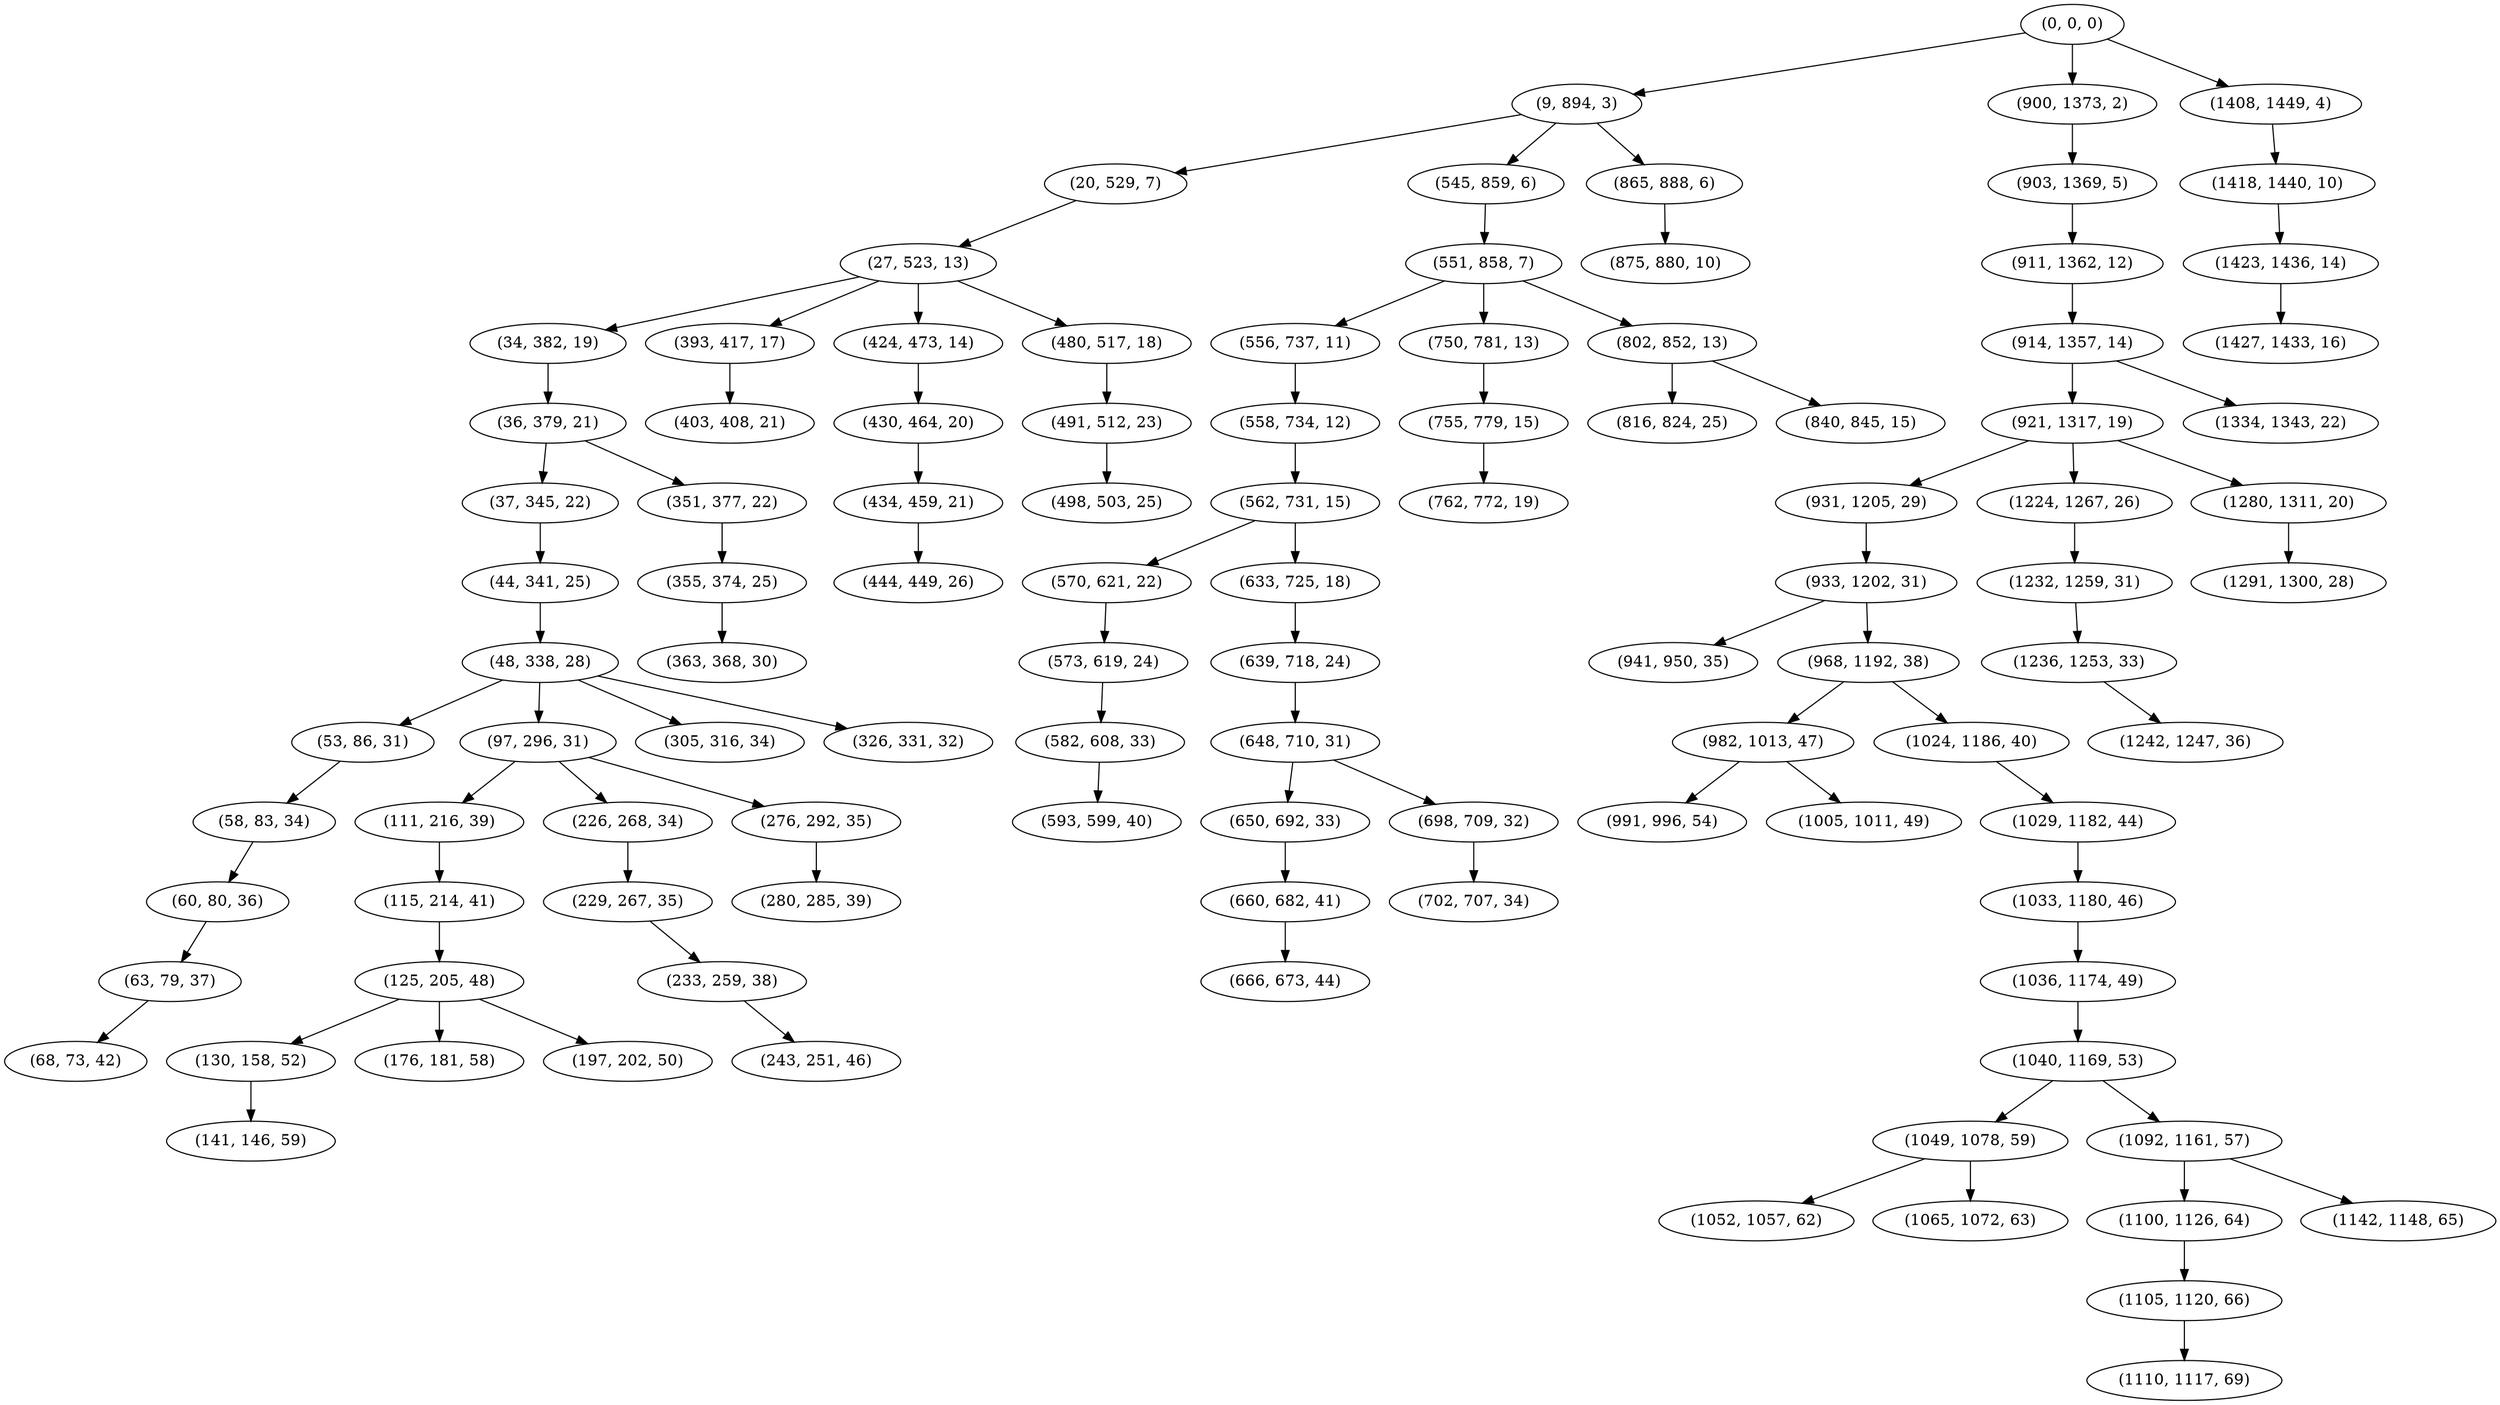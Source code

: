 digraph tree {
    "(0, 0, 0)";
    "(9, 894, 3)";
    "(20, 529, 7)";
    "(27, 523, 13)";
    "(34, 382, 19)";
    "(36, 379, 21)";
    "(37, 345, 22)";
    "(44, 341, 25)";
    "(48, 338, 28)";
    "(53, 86, 31)";
    "(58, 83, 34)";
    "(60, 80, 36)";
    "(63, 79, 37)";
    "(68, 73, 42)";
    "(97, 296, 31)";
    "(111, 216, 39)";
    "(115, 214, 41)";
    "(125, 205, 48)";
    "(130, 158, 52)";
    "(141, 146, 59)";
    "(176, 181, 58)";
    "(197, 202, 50)";
    "(226, 268, 34)";
    "(229, 267, 35)";
    "(233, 259, 38)";
    "(243, 251, 46)";
    "(276, 292, 35)";
    "(280, 285, 39)";
    "(305, 316, 34)";
    "(326, 331, 32)";
    "(351, 377, 22)";
    "(355, 374, 25)";
    "(363, 368, 30)";
    "(393, 417, 17)";
    "(403, 408, 21)";
    "(424, 473, 14)";
    "(430, 464, 20)";
    "(434, 459, 21)";
    "(444, 449, 26)";
    "(480, 517, 18)";
    "(491, 512, 23)";
    "(498, 503, 25)";
    "(545, 859, 6)";
    "(551, 858, 7)";
    "(556, 737, 11)";
    "(558, 734, 12)";
    "(562, 731, 15)";
    "(570, 621, 22)";
    "(573, 619, 24)";
    "(582, 608, 33)";
    "(593, 599, 40)";
    "(633, 725, 18)";
    "(639, 718, 24)";
    "(648, 710, 31)";
    "(650, 692, 33)";
    "(660, 682, 41)";
    "(666, 673, 44)";
    "(698, 709, 32)";
    "(702, 707, 34)";
    "(750, 781, 13)";
    "(755, 779, 15)";
    "(762, 772, 19)";
    "(802, 852, 13)";
    "(816, 824, 25)";
    "(840, 845, 15)";
    "(865, 888, 6)";
    "(875, 880, 10)";
    "(900, 1373, 2)";
    "(903, 1369, 5)";
    "(911, 1362, 12)";
    "(914, 1357, 14)";
    "(921, 1317, 19)";
    "(931, 1205, 29)";
    "(933, 1202, 31)";
    "(941, 950, 35)";
    "(968, 1192, 38)";
    "(982, 1013, 47)";
    "(991, 996, 54)";
    "(1005, 1011, 49)";
    "(1024, 1186, 40)";
    "(1029, 1182, 44)";
    "(1033, 1180, 46)";
    "(1036, 1174, 49)";
    "(1040, 1169, 53)";
    "(1049, 1078, 59)";
    "(1052, 1057, 62)";
    "(1065, 1072, 63)";
    "(1092, 1161, 57)";
    "(1100, 1126, 64)";
    "(1105, 1120, 66)";
    "(1110, 1117, 69)";
    "(1142, 1148, 65)";
    "(1224, 1267, 26)";
    "(1232, 1259, 31)";
    "(1236, 1253, 33)";
    "(1242, 1247, 36)";
    "(1280, 1311, 20)";
    "(1291, 1300, 28)";
    "(1334, 1343, 22)";
    "(1408, 1449, 4)";
    "(1418, 1440, 10)";
    "(1423, 1436, 14)";
    "(1427, 1433, 16)";
    "(0, 0, 0)" -> "(9, 894, 3)";
    "(0, 0, 0)" -> "(900, 1373, 2)";
    "(0, 0, 0)" -> "(1408, 1449, 4)";
    "(9, 894, 3)" -> "(20, 529, 7)";
    "(9, 894, 3)" -> "(545, 859, 6)";
    "(9, 894, 3)" -> "(865, 888, 6)";
    "(20, 529, 7)" -> "(27, 523, 13)";
    "(27, 523, 13)" -> "(34, 382, 19)";
    "(27, 523, 13)" -> "(393, 417, 17)";
    "(27, 523, 13)" -> "(424, 473, 14)";
    "(27, 523, 13)" -> "(480, 517, 18)";
    "(34, 382, 19)" -> "(36, 379, 21)";
    "(36, 379, 21)" -> "(37, 345, 22)";
    "(36, 379, 21)" -> "(351, 377, 22)";
    "(37, 345, 22)" -> "(44, 341, 25)";
    "(44, 341, 25)" -> "(48, 338, 28)";
    "(48, 338, 28)" -> "(53, 86, 31)";
    "(48, 338, 28)" -> "(97, 296, 31)";
    "(48, 338, 28)" -> "(305, 316, 34)";
    "(48, 338, 28)" -> "(326, 331, 32)";
    "(53, 86, 31)" -> "(58, 83, 34)";
    "(58, 83, 34)" -> "(60, 80, 36)";
    "(60, 80, 36)" -> "(63, 79, 37)";
    "(63, 79, 37)" -> "(68, 73, 42)";
    "(97, 296, 31)" -> "(111, 216, 39)";
    "(97, 296, 31)" -> "(226, 268, 34)";
    "(97, 296, 31)" -> "(276, 292, 35)";
    "(111, 216, 39)" -> "(115, 214, 41)";
    "(115, 214, 41)" -> "(125, 205, 48)";
    "(125, 205, 48)" -> "(130, 158, 52)";
    "(125, 205, 48)" -> "(176, 181, 58)";
    "(125, 205, 48)" -> "(197, 202, 50)";
    "(130, 158, 52)" -> "(141, 146, 59)";
    "(226, 268, 34)" -> "(229, 267, 35)";
    "(229, 267, 35)" -> "(233, 259, 38)";
    "(233, 259, 38)" -> "(243, 251, 46)";
    "(276, 292, 35)" -> "(280, 285, 39)";
    "(351, 377, 22)" -> "(355, 374, 25)";
    "(355, 374, 25)" -> "(363, 368, 30)";
    "(393, 417, 17)" -> "(403, 408, 21)";
    "(424, 473, 14)" -> "(430, 464, 20)";
    "(430, 464, 20)" -> "(434, 459, 21)";
    "(434, 459, 21)" -> "(444, 449, 26)";
    "(480, 517, 18)" -> "(491, 512, 23)";
    "(491, 512, 23)" -> "(498, 503, 25)";
    "(545, 859, 6)" -> "(551, 858, 7)";
    "(551, 858, 7)" -> "(556, 737, 11)";
    "(551, 858, 7)" -> "(750, 781, 13)";
    "(551, 858, 7)" -> "(802, 852, 13)";
    "(556, 737, 11)" -> "(558, 734, 12)";
    "(558, 734, 12)" -> "(562, 731, 15)";
    "(562, 731, 15)" -> "(570, 621, 22)";
    "(562, 731, 15)" -> "(633, 725, 18)";
    "(570, 621, 22)" -> "(573, 619, 24)";
    "(573, 619, 24)" -> "(582, 608, 33)";
    "(582, 608, 33)" -> "(593, 599, 40)";
    "(633, 725, 18)" -> "(639, 718, 24)";
    "(639, 718, 24)" -> "(648, 710, 31)";
    "(648, 710, 31)" -> "(650, 692, 33)";
    "(648, 710, 31)" -> "(698, 709, 32)";
    "(650, 692, 33)" -> "(660, 682, 41)";
    "(660, 682, 41)" -> "(666, 673, 44)";
    "(698, 709, 32)" -> "(702, 707, 34)";
    "(750, 781, 13)" -> "(755, 779, 15)";
    "(755, 779, 15)" -> "(762, 772, 19)";
    "(802, 852, 13)" -> "(816, 824, 25)";
    "(802, 852, 13)" -> "(840, 845, 15)";
    "(865, 888, 6)" -> "(875, 880, 10)";
    "(900, 1373, 2)" -> "(903, 1369, 5)";
    "(903, 1369, 5)" -> "(911, 1362, 12)";
    "(911, 1362, 12)" -> "(914, 1357, 14)";
    "(914, 1357, 14)" -> "(921, 1317, 19)";
    "(914, 1357, 14)" -> "(1334, 1343, 22)";
    "(921, 1317, 19)" -> "(931, 1205, 29)";
    "(921, 1317, 19)" -> "(1224, 1267, 26)";
    "(921, 1317, 19)" -> "(1280, 1311, 20)";
    "(931, 1205, 29)" -> "(933, 1202, 31)";
    "(933, 1202, 31)" -> "(941, 950, 35)";
    "(933, 1202, 31)" -> "(968, 1192, 38)";
    "(968, 1192, 38)" -> "(982, 1013, 47)";
    "(968, 1192, 38)" -> "(1024, 1186, 40)";
    "(982, 1013, 47)" -> "(991, 996, 54)";
    "(982, 1013, 47)" -> "(1005, 1011, 49)";
    "(1024, 1186, 40)" -> "(1029, 1182, 44)";
    "(1029, 1182, 44)" -> "(1033, 1180, 46)";
    "(1033, 1180, 46)" -> "(1036, 1174, 49)";
    "(1036, 1174, 49)" -> "(1040, 1169, 53)";
    "(1040, 1169, 53)" -> "(1049, 1078, 59)";
    "(1040, 1169, 53)" -> "(1092, 1161, 57)";
    "(1049, 1078, 59)" -> "(1052, 1057, 62)";
    "(1049, 1078, 59)" -> "(1065, 1072, 63)";
    "(1092, 1161, 57)" -> "(1100, 1126, 64)";
    "(1092, 1161, 57)" -> "(1142, 1148, 65)";
    "(1100, 1126, 64)" -> "(1105, 1120, 66)";
    "(1105, 1120, 66)" -> "(1110, 1117, 69)";
    "(1224, 1267, 26)" -> "(1232, 1259, 31)";
    "(1232, 1259, 31)" -> "(1236, 1253, 33)";
    "(1236, 1253, 33)" -> "(1242, 1247, 36)";
    "(1280, 1311, 20)" -> "(1291, 1300, 28)";
    "(1408, 1449, 4)" -> "(1418, 1440, 10)";
    "(1418, 1440, 10)" -> "(1423, 1436, 14)";
    "(1423, 1436, 14)" -> "(1427, 1433, 16)";
}
